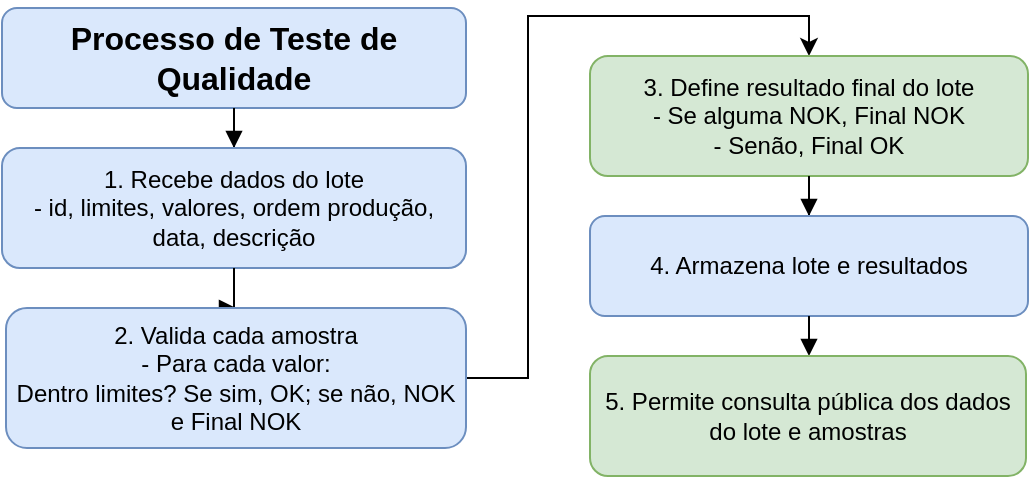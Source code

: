 <mxfile version="27.0.6">
  <diagram name="QualityTestContract" id="ZbP0fJv9u0MZ1A5FZxq1">
    <mxGraphModel dx="1188" dy="622" grid="0" gridSize="10" guides="1" tooltips="1" connect="1" arrows="1" fold="1" page="1" pageScale="1" pageWidth="827" pageHeight="1169" math="0" shadow="0">
      <root>
        <mxCell id="0" />
        <mxCell id="1" parent="0" />
        <mxCell id="2" value="Processo de Teste de Qualidade" style="rounded=1;whiteSpace=wrap;html=1;fillColor=#dae8fc;strokeColor=#6c8ebf;fontSize=16;fontStyle=1;" parent="1" vertex="1">
          <mxGeometry x="288" y="20" width="232" height="50" as="geometry" />
        </mxCell>
        <mxCell id="3" value="" style="edgeStyle=orthogonalEdgeStyle;rounded=0;orthogonalLoop=1;jettySize=auto;html=1;endArrow=block;endFill=1;" parent="1" source="2" target="4" edge="1">
          <mxGeometry relative="1" as="geometry">
            <mxPoint x="350" y="95" as="targetPoint" />
          </mxGeometry>
        </mxCell>
        <mxCell id="4" value="1. Recebe dados do lote&#xa;- id, limites, valores, ordem produção, data, descrição" style="rounded=1;whiteSpace=wrap;html=1;fillColor=#dae8fc;strokeColor=#6c8ebf;" parent="1" vertex="1">
          <mxGeometry x="288" y="90" width="232" height="60" as="geometry" />
        </mxCell>
        <mxCell id="5" value="" style="edgeStyle=orthogonalEdgeStyle;rounded=0;orthogonalLoop=1;jettySize=auto;html=1;endArrow=block;endFill=1;" parent="1" source="4" target="6" edge="1">
          <mxGeometry relative="1" as="geometry" />
        </mxCell>
        <mxCell id="VJ-aqpTJ9H7BENauL3Pk-12" style="edgeStyle=orthogonalEdgeStyle;rounded=0;orthogonalLoop=1;jettySize=auto;html=1;entryX=0.5;entryY=0;entryDx=0;entryDy=0;" edge="1" parent="1" source="6" target="8">
          <mxGeometry relative="1" as="geometry" />
        </mxCell>
        <mxCell id="6" value="2. Valida cada amostra&#xa;- Para cada valor:&#xa;  Dentro limites? Se sim, OK; se não, NOK e Final NOK" style="rounded=1;whiteSpace=wrap;html=1;fillColor=#dae8fc;strokeColor=#6c8ebf;" parent="1" vertex="1">
          <mxGeometry x="290" y="170" width="230" height="70" as="geometry" />
        </mxCell>
        <mxCell id="8" value="3. Define resultado final do lote&#xa;- Se alguma NOK, Final NOK&#xa;- Senão, Final OK" style="rounded=1;whiteSpace=wrap;html=1;fillColor=#d5e8d4;strokeColor=#82b366;" parent="1" vertex="1">
          <mxGeometry x="582" y="44" width="219" height="60" as="geometry" />
        </mxCell>
        <mxCell id="9" value="" style="edgeStyle=orthogonalEdgeStyle;rounded=0;orthogonalLoop=1;jettySize=auto;html=1;endArrow=block;endFill=1;" parent="1" source="8" target="10" edge="1">
          <mxGeometry relative="1" as="geometry" />
        </mxCell>
        <mxCell id="10" value="4. Armazena lote e resultados" style="rounded=1;whiteSpace=wrap;html=1;fillColor=#dae8fc;strokeColor=#6c8ebf;" parent="1" vertex="1">
          <mxGeometry x="582" y="124" width="219" height="50" as="geometry" />
        </mxCell>
        <mxCell id="11" value="" style="edgeStyle=orthogonalEdgeStyle;rounded=0;orthogonalLoop=1;jettySize=auto;html=1;endArrow=block;endFill=1;" parent="1" source="10" target="12" edge="1">
          <mxGeometry relative="1" as="geometry" />
        </mxCell>
        <mxCell id="12" value="5. Permite consulta pública dos dados do lote e amostras" style="rounded=1;whiteSpace=wrap;html=1;fillColor=#d5e8d4;strokeColor=#82b366;" parent="1" vertex="1">
          <mxGeometry x="582" y="194" width="218" height="60" as="geometry" />
        </mxCell>
      </root>
    </mxGraphModel>
  </diagram>
</mxfile>
